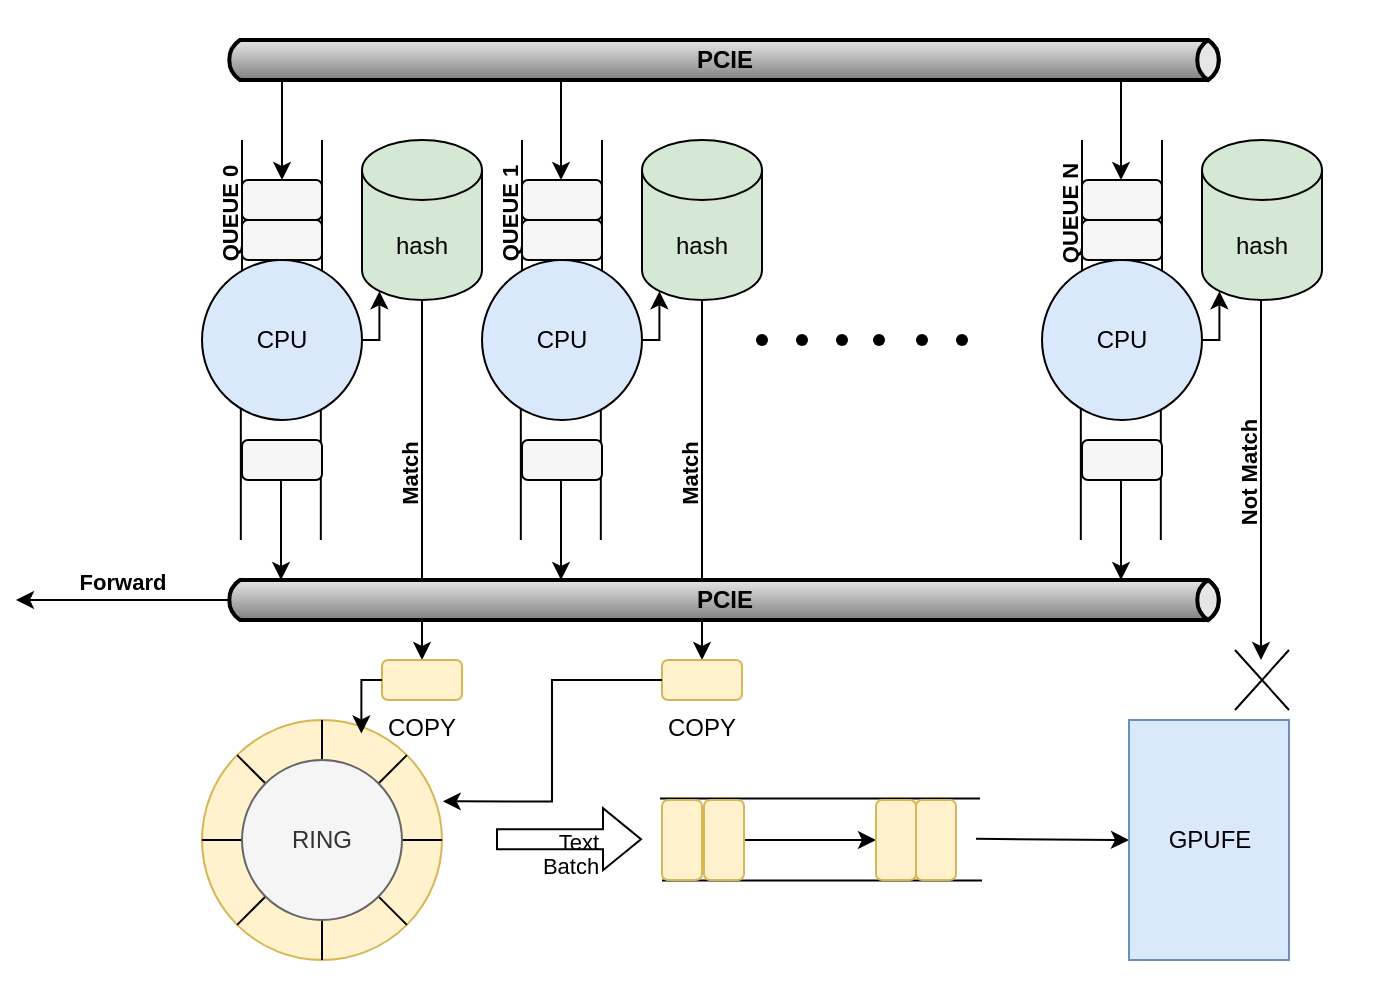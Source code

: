 <mxfile version="24.2.1" type="github">
  <diagram name="第 1 页" id="BEPfm012HWBrJYS6_Jwx">
    <mxGraphModel dx="1018" dy="604" grid="1" gridSize="10" guides="1" tooltips="1" connect="1" arrows="1" fold="1" page="1" pageScale="1" pageWidth="827" pageHeight="1169" math="0" shadow="0">
      <root>
        <mxCell id="0" />
        <mxCell id="1" parent="0" />
        <mxCell id="N_4I8nsSTLlN8Ah7Skwj-37" value="" style="group" vertex="1" connectable="0" parent="1">
          <mxGeometry x="80" y="160" width="640" height="500" as="geometry" />
        </mxCell>
        <mxCell id="N_4I8nsSTLlN8Ah7Skwj-24" value="" style="rounded=0;whiteSpace=wrap;html=1;labelBackgroundColor=none;strokeColor=none;" vertex="1" parent="N_4I8nsSTLlN8Ah7Skwj-37">
          <mxGeometry width="640" height="500" as="geometry" />
        </mxCell>
        <mxCell id="gLAG2rnR0S7_-1BWrFD4-77" value="Match" style="edgeStyle=orthogonalEdgeStyle;rounded=0;orthogonalLoop=1;jettySize=auto;html=1;exitX=0.5;exitY=1;exitDx=0;exitDy=0;exitPerimeter=0;entryX=0.5;entryY=0;entryDx=0;entryDy=0;labelBackgroundColor=none;fontStyle=1;horizontal=0;verticalAlign=bottom;" parent="N_4I8nsSTLlN8Ah7Skwj-37" source="gLAG2rnR0S7_-1BWrFD4-24" target="gLAG2rnR0S7_-1BWrFD4-75" edge="1">
          <mxGeometry relative="1" as="geometry" />
        </mxCell>
        <mxCell id="gLAG2rnR0S7_-1BWrFD4-24" value="hash" style="shape=cylinder3;whiteSpace=wrap;html=1;boundedLbl=1;backgroundOutline=1;size=15;fillColor=#d5e8d4;strokeColor=#000000;labelBackgroundColor=none;" parent="N_4I8nsSTLlN8Ah7Skwj-37" vertex="1">
          <mxGeometry x="133" y="70" width="60" height="80" as="geometry" />
        </mxCell>
        <mxCell id="gLAG2rnR0S7_-1BWrFD4-42" value="QUEUE 0" style="endArrow=none;html=1;rounded=0;horizontal=0;verticalAlign=bottom;fontStyle=1;labelBackgroundColor=none;strokeColor=#000000;" parent="N_4I8nsSTLlN8Ah7Skwj-37" edge="1">
          <mxGeometry width="50" height="50" relative="1" as="geometry">
            <mxPoint x="73" y="150" as="sourcePoint" />
            <mxPoint x="73" y="70" as="targetPoint" />
          </mxGeometry>
        </mxCell>
        <mxCell id="gLAG2rnR0S7_-1BWrFD4-43" value="" style="endArrow=none;html=1;rounded=0;labelBackgroundColor=none;strokeColor=#000000;" parent="N_4I8nsSTLlN8Ah7Skwj-37" edge="1">
          <mxGeometry width="50" height="50" relative="1" as="geometry">
            <mxPoint x="113" y="150" as="sourcePoint" />
            <mxPoint x="113" y="70" as="targetPoint" />
          </mxGeometry>
        </mxCell>
        <mxCell id="gLAG2rnR0S7_-1BWrFD4-44" value="" style="endArrow=none;html=1;rounded=0;labelBackgroundColor=none;strokeColor=#000000;" parent="N_4I8nsSTLlN8Ah7Skwj-37" edge="1">
          <mxGeometry width="50" height="50" relative="1" as="geometry">
            <mxPoint x="72.41" y="270" as="sourcePoint" />
            <mxPoint x="72.41" y="190" as="targetPoint" />
          </mxGeometry>
        </mxCell>
        <mxCell id="gLAG2rnR0S7_-1BWrFD4-45" value="" style="endArrow=none;html=1;rounded=0;labelBackgroundColor=none;strokeColor=#000000;" parent="N_4I8nsSTLlN8Ah7Skwj-37" edge="1">
          <mxGeometry width="50" height="50" relative="1" as="geometry">
            <mxPoint x="112.41" y="270" as="sourcePoint" />
            <mxPoint x="112.41" y="190" as="targetPoint" />
          </mxGeometry>
        </mxCell>
        <mxCell id="gLAG2rnR0S7_-1BWrFD4-46" value="CPU" style="ellipse;whiteSpace=wrap;html=1;aspect=fixed;fillColor=#dae8fc;strokeColor=#000000;labelBackgroundColor=none;" parent="N_4I8nsSTLlN8Ah7Skwj-37" vertex="1">
          <mxGeometry x="53" y="130" width="80" height="80" as="geometry" />
        </mxCell>
        <mxCell id="gLAG2rnR0S7_-1BWrFD4-47" value="" style="rounded=1;whiteSpace=wrap;html=1;fillColor=#f5f5f5;fontColor=#333333;strokeColor=#000000;labelBackgroundColor=none;" parent="N_4I8nsSTLlN8Ah7Skwj-37" vertex="1">
          <mxGeometry x="73" y="220" width="40" height="20" as="geometry" />
        </mxCell>
        <mxCell id="gLAG2rnR0S7_-1BWrFD4-48" value="" style="rounded=1;whiteSpace=wrap;html=1;fillColor=#f5f5f5;fontColor=#333333;strokeColor=#000000;labelBackgroundColor=none;" parent="N_4I8nsSTLlN8Ah7Skwj-37" vertex="1">
          <mxGeometry x="73" y="110" width="40" height="20" as="geometry" />
        </mxCell>
        <mxCell id="gLAG2rnR0S7_-1BWrFD4-49" value="" style="rounded=1;whiteSpace=wrap;html=1;fillColor=#f5f5f5;fontColor=#333333;strokeColor=#000000;labelBackgroundColor=none;" parent="N_4I8nsSTLlN8Ah7Skwj-37" vertex="1">
          <mxGeometry x="73" y="90" width="40" height="20" as="geometry" />
        </mxCell>
        <mxCell id="gLAG2rnR0S7_-1BWrFD4-50" style="edgeStyle=orthogonalEdgeStyle;rounded=0;orthogonalLoop=1;jettySize=auto;html=1;exitX=1;exitY=0.5;exitDx=0;exitDy=0;entryX=0.145;entryY=1;entryDx=0;entryDy=-4.35;entryPerimeter=0;labelBackgroundColor=none;strokeColor=#000000;" parent="N_4I8nsSTLlN8Ah7Skwj-37" source="gLAG2rnR0S7_-1BWrFD4-46" target="gLAG2rnR0S7_-1BWrFD4-24" edge="1">
          <mxGeometry relative="1" as="geometry" />
        </mxCell>
        <mxCell id="gLAG2rnR0S7_-1BWrFD4-51" value="" style="ellipse;whiteSpace=wrap;html=1;aspect=fixed;fillColor=#fff2cc;strokeColor=#d6b656;labelBackgroundColor=none;" parent="N_4I8nsSTLlN8Ah7Skwj-37" vertex="1">
          <mxGeometry x="53" y="360" width="120" height="120" as="geometry" />
        </mxCell>
        <mxCell id="gLAG2rnR0S7_-1BWrFD4-52" value="" style="endArrow=none;html=1;rounded=0;exitX=0;exitY=0;exitDx=0;exitDy=0;entryX=1;entryY=1;entryDx=0;entryDy=0;labelBackgroundColor=none;" parent="N_4I8nsSTLlN8Ah7Skwj-37" source="gLAG2rnR0S7_-1BWrFD4-51" target="gLAG2rnR0S7_-1BWrFD4-51" edge="1">
          <mxGeometry width="50" height="50" relative="1" as="geometry">
            <mxPoint x="214.5" y="250" as="sourcePoint" />
            <mxPoint x="264.5" y="200" as="targetPoint" />
          </mxGeometry>
        </mxCell>
        <mxCell id="gLAG2rnR0S7_-1BWrFD4-53" value="" style="endArrow=none;html=1;rounded=0;exitX=0;exitY=0.5;exitDx=0;exitDy=0;entryX=1;entryY=0.5;entryDx=0;entryDy=0;labelBackgroundColor=none;" parent="N_4I8nsSTLlN8Ah7Skwj-37" source="gLAG2rnR0S7_-1BWrFD4-51" target="gLAG2rnR0S7_-1BWrFD4-51" edge="1">
          <mxGeometry width="50" height="50" relative="1" as="geometry">
            <mxPoint x="224.5" y="260" as="sourcePoint" />
            <mxPoint x="274.5" y="210" as="targetPoint" />
          </mxGeometry>
        </mxCell>
        <mxCell id="gLAG2rnR0S7_-1BWrFD4-54" value="" style="endArrow=none;html=1;rounded=0;exitX=0.5;exitY=0;exitDx=0;exitDy=0;entryX=0.5;entryY=1;entryDx=0;entryDy=0;labelBackgroundColor=none;" parent="N_4I8nsSTLlN8Ah7Skwj-37" source="gLAG2rnR0S7_-1BWrFD4-51" target="gLAG2rnR0S7_-1BWrFD4-51" edge="1">
          <mxGeometry width="50" height="50" relative="1" as="geometry">
            <mxPoint x="224.5" y="260" as="sourcePoint" />
            <mxPoint x="274.5" y="210" as="targetPoint" />
          </mxGeometry>
        </mxCell>
        <mxCell id="gLAG2rnR0S7_-1BWrFD4-55" value="" style="endArrow=none;html=1;rounded=0;exitX=1;exitY=0;exitDx=0;exitDy=0;entryX=0;entryY=1;entryDx=0;entryDy=0;labelBackgroundColor=none;" parent="N_4I8nsSTLlN8Ah7Skwj-37" source="gLAG2rnR0S7_-1BWrFD4-51" target="gLAG2rnR0S7_-1BWrFD4-51" edge="1">
          <mxGeometry width="50" height="50" relative="1" as="geometry">
            <mxPoint x="234.5" y="270" as="sourcePoint" />
            <mxPoint x="284.5" y="220" as="targetPoint" />
          </mxGeometry>
        </mxCell>
        <mxCell id="gLAG2rnR0S7_-1BWrFD4-56" value="RING" style="ellipse;whiteSpace=wrap;html=1;aspect=fixed;fillColor=#f5f5f5;fontColor=#333333;strokeColor=#666666;labelBackgroundColor=none;" parent="N_4I8nsSTLlN8Ah7Skwj-37" vertex="1">
          <mxGeometry x="73" y="380" width="80" height="80" as="geometry" />
        </mxCell>
        <mxCell id="gLAG2rnR0S7_-1BWrFD4-75" value="COPY" style="rounded=1;whiteSpace=wrap;html=1;fillColor=#fff2cc;strokeColor=#d6b656;labelBackgroundColor=none;verticalAlign=top;labelPosition=center;verticalLabelPosition=bottom;align=center;" parent="N_4I8nsSTLlN8Ah7Skwj-37" vertex="1">
          <mxGeometry x="143" y="330" width="40" height="20" as="geometry" />
        </mxCell>
        <mxCell id="gLAG2rnR0S7_-1BWrFD4-139" style="edgeStyle=orthogonalEdgeStyle;rounded=0;orthogonalLoop=1;jettySize=auto;html=1;exitX=0.5;exitY=1;exitDx=0;exitDy=0;exitPerimeter=0;labelBackgroundColor=none;" parent="N_4I8nsSTLlN8Ah7Skwj-37" source="gLAG2rnR0S7_-1BWrFD4-140" edge="1">
          <mxGeometry relative="1" as="geometry">
            <mxPoint x="303" y="350" as="targetPoint" />
          </mxGeometry>
        </mxCell>
        <mxCell id="gLAG2rnR0S7_-1BWrFD4-78" value="hash" style="shape=cylinder3;whiteSpace=wrap;html=1;boundedLbl=1;backgroundOutline=1;size=15;fillColor=#d5e8d4;strokeColor=#000000;labelBackgroundColor=none;" parent="N_4I8nsSTLlN8Ah7Skwj-37" vertex="1">
          <mxGeometry x="273" y="70" width="60" height="80" as="geometry" />
        </mxCell>
        <mxCell id="gLAG2rnR0S7_-1BWrFD4-79" value="&lt;span style=&quot;color: rgb(0, 0, 0); font-family: Helvetica; font-size: 11px; font-variant-ligatures: normal; font-variant-caps: normal; letter-spacing: normal; orphans: 2; text-align: center; text-indent: 0px; text-transform: none; widows: 2; word-spacing: 0px; -webkit-text-stroke-width: 0px; white-space: nowrap; text-decoration-thickness: initial; text-decoration-style: initial; text-decoration-color: initial; float: none; display: inline !important;&quot;&gt;QUEUE 1&lt;/span&gt;" style="endArrow=none;html=1;rounded=0;horizontal=0;labelBackgroundColor=none;fontStyle=1;verticalAlign=bottom;strokeColor=#000000;" parent="N_4I8nsSTLlN8Ah7Skwj-37" edge="1">
          <mxGeometry width="50" height="50" relative="1" as="geometry">
            <mxPoint x="213" y="150" as="sourcePoint" />
            <mxPoint x="213" y="70" as="targetPoint" />
          </mxGeometry>
        </mxCell>
        <mxCell id="gLAG2rnR0S7_-1BWrFD4-80" value="" style="endArrow=none;html=1;rounded=0;labelBackgroundColor=none;strokeColor=#000000;" parent="N_4I8nsSTLlN8Ah7Skwj-37" edge="1">
          <mxGeometry width="50" height="50" relative="1" as="geometry">
            <mxPoint x="253" y="150" as="sourcePoint" />
            <mxPoint x="253" y="70" as="targetPoint" />
          </mxGeometry>
        </mxCell>
        <mxCell id="gLAG2rnR0S7_-1BWrFD4-81" value="" style="endArrow=none;html=1;rounded=0;labelBackgroundColor=none;strokeColor=#000000;" parent="N_4I8nsSTLlN8Ah7Skwj-37" edge="1">
          <mxGeometry width="50" height="50" relative="1" as="geometry">
            <mxPoint x="212.41" y="270" as="sourcePoint" />
            <mxPoint x="212.41" y="190" as="targetPoint" />
          </mxGeometry>
        </mxCell>
        <mxCell id="gLAG2rnR0S7_-1BWrFD4-82" value="" style="endArrow=none;html=1;rounded=0;labelBackgroundColor=none;strokeColor=#000000;" parent="N_4I8nsSTLlN8Ah7Skwj-37" edge="1">
          <mxGeometry width="50" height="50" relative="1" as="geometry">
            <mxPoint x="252.41" y="270" as="sourcePoint" />
            <mxPoint x="252.41" y="190" as="targetPoint" />
          </mxGeometry>
        </mxCell>
        <mxCell id="gLAG2rnR0S7_-1BWrFD4-83" value="CPU" style="ellipse;whiteSpace=wrap;html=1;aspect=fixed;fillColor=#dae8fc;strokeColor=#000000;labelBackgroundColor=none;" parent="N_4I8nsSTLlN8Ah7Skwj-37" vertex="1">
          <mxGeometry x="193" y="130" width="80" height="80" as="geometry" />
        </mxCell>
        <mxCell id="gLAG2rnR0S7_-1BWrFD4-84" value="" style="rounded=1;whiteSpace=wrap;html=1;fillColor=#f5f5f5;fontColor=#333333;strokeColor=#000000;labelBackgroundColor=none;" parent="N_4I8nsSTLlN8Ah7Skwj-37" vertex="1">
          <mxGeometry x="213" y="220" width="40" height="20" as="geometry" />
        </mxCell>
        <mxCell id="gLAG2rnR0S7_-1BWrFD4-85" value="" style="rounded=1;whiteSpace=wrap;html=1;fillColor=#f5f5f5;fontColor=#333333;strokeColor=#000000;labelBackgroundColor=none;" parent="N_4I8nsSTLlN8Ah7Skwj-37" vertex="1">
          <mxGeometry x="213" y="110" width="40" height="20" as="geometry" />
        </mxCell>
        <mxCell id="gLAG2rnR0S7_-1BWrFD4-86" value="" style="rounded=1;whiteSpace=wrap;html=1;fillColor=#f5f5f5;fontColor=#333333;strokeColor=#000000;labelBackgroundColor=none;" parent="N_4I8nsSTLlN8Ah7Skwj-37" vertex="1">
          <mxGeometry x="213" y="90" width="40" height="20" as="geometry" />
        </mxCell>
        <mxCell id="gLAG2rnR0S7_-1BWrFD4-87" style="edgeStyle=orthogonalEdgeStyle;rounded=0;orthogonalLoop=1;jettySize=auto;html=1;exitX=1;exitY=0.5;exitDx=0;exitDy=0;entryX=0.145;entryY=1;entryDx=0;entryDy=-4.35;entryPerimeter=0;labelBackgroundColor=none;strokeColor=#000000;" parent="N_4I8nsSTLlN8Ah7Skwj-37" source="gLAG2rnR0S7_-1BWrFD4-83" target="gLAG2rnR0S7_-1BWrFD4-78" edge="1">
          <mxGeometry relative="1" as="geometry" />
        </mxCell>
        <mxCell id="gLAG2rnR0S7_-1BWrFD4-109" value="hash" style="shape=cylinder3;whiteSpace=wrap;html=1;boundedLbl=1;backgroundOutline=1;size=15;fillColor=#d5e8d4;strokeColor=#000000;labelBackgroundColor=none;" parent="N_4I8nsSTLlN8Ah7Skwj-37" vertex="1">
          <mxGeometry x="553" y="70" width="60" height="80" as="geometry" />
        </mxCell>
        <mxCell id="gLAG2rnR0S7_-1BWrFD4-110" value="&lt;span style=&quot;color: rgb(0, 0, 0); font-family: Helvetica; font-size: 11px; font-style: normal; font-variant-ligatures: normal; font-variant-caps: normal; letter-spacing: normal; orphans: 2; text-align: center; text-indent: 0px; text-transform: none; widows: 2; word-spacing: 0px; -webkit-text-stroke-width: 0px; white-space: nowrap; text-decoration-thickness: initial; text-decoration-style: initial; text-decoration-color: initial; float: none; display: inline !important;&quot;&gt;QUEUE N&lt;/span&gt;" style="endArrow=none;html=1;rounded=0;horizontal=0;fontStyle=1;verticalAlign=bottom;labelBackgroundColor=none;strokeColor=#000000;" parent="N_4I8nsSTLlN8Ah7Skwj-37" edge="1">
          <mxGeometry width="50" height="50" relative="1" as="geometry">
            <mxPoint x="493" y="150" as="sourcePoint" />
            <mxPoint x="493" y="70" as="targetPoint" />
          </mxGeometry>
        </mxCell>
        <mxCell id="gLAG2rnR0S7_-1BWrFD4-111" value="" style="endArrow=none;html=1;rounded=0;labelBackgroundColor=none;strokeColor=#000000;" parent="N_4I8nsSTLlN8Ah7Skwj-37" edge="1">
          <mxGeometry width="50" height="50" relative="1" as="geometry">
            <mxPoint x="533" y="150" as="sourcePoint" />
            <mxPoint x="533" y="70" as="targetPoint" />
          </mxGeometry>
        </mxCell>
        <mxCell id="gLAG2rnR0S7_-1BWrFD4-112" value="" style="endArrow=none;html=1;rounded=0;labelBackgroundColor=none;strokeColor=#000000;" parent="N_4I8nsSTLlN8Ah7Skwj-37" edge="1">
          <mxGeometry width="50" height="50" relative="1" as="geometry">
            <mxPoint x="492.41" y="270" as="sourcePoint" />
            <mxPoint x="492.41" y="190" as="targetPoint" />
          </mxGeometry>
        </mxCell>
        <mxCell id="gLAG2rnR0S7_-1BWrFD4-113" value="" style="endArrow=none;html=1;rounded=0;labelBackgroundColor=none;strokeColor=#000000;" parent="N_4I8nsSTLlN8Ah7Skwj-37" edge="1">
          <mxGeometry width="50" height="50" relative="1" as="geometry">
            <mxPoint x="532.41" y="270" as="sourcePoint" />
            <mxPoint x="532.41" y="190" as="targetPoint" />
          </mxGeometry>
        </mxCell>
        <mxCell id="gLAG2rnR0S7_-1BWrFD4-114" value="CPU" style="ellipse;whiteSpace=wrap;html=1;aspect=fixed;fillColor=#dae8fc;strokeColor=#000000;labelBackgroundColor=none;" parent="N_4I8nsSTLlN8Ah7Skwj-37" vertex="1">
          <mxGeometry x="473" y="130" width="80" height="80" as="geometry" />
        </mxCell>
        <mxCell id="gLAG2rnR0S7_-1BWrFD4-115" value="" style="rounded=1;whiteSpace=wrap;html=1;fillColor=#f5f5f5;fontColor=#333333;strokeColor=#000000;labelBackgroundColor=none;" parent="N_4I8nsSTLlN8Ah7Skwj-37" vertex="1">
          <mxGeometry x="493" y="220" width="40" height="20" as="geometry" />
        </mxCell>
        <mxCell id="gLAG2rnR0S7_-1BWrFD4-116" value="" style="rounded=1;whiteSpace=wrap;html=1;fillColor=#f5f5f5;fontColor=#333333;strokeColor=#000000;labelBackgroundColor=none;" parent="N_4I8nsSTLlN8Ah7Skwj-37" vertex="1">
          <mxGeometry x="493" y="110" width="40" height="20" as="geometry" />
        </mxCell>
        <mxCell id="gLAG2rnR0S7_-1BWrFD4-117" value="" style="rounded=1;whiteSpace=wrap;html=1;fillColor=#f5f5f5;fontColor=#333333;strokeColor=#000000;labelBackgroundColor=none;" parent="N_4I8nsSTLlN8Ah7Skwj-37" vertex="1">
          <mxGeometry x="493" y="90" width="40" height="20" as="geometry" />
        </mxCell>
        <mxCell id="gLAG2rnR0S7_-1BWrFD4-118" style="edgeStyle=orthogonalEdgeStyle;rounded=0;orthogonalLoop=1;jettySize=auto;html=1;exitX=1;exitY=0.5;exitDx=0;exitDy=0;entryX=0.145;entryY=1;entryDx=0;entryDy=-4.35;entryPerimeter=0;labelBackgroundColor=none;strokeColor=#000000;" parent="N_4I8nsSTLlN8Ah7Skwj-37" source="gLAG2rnR0S7_-1BWrFD4-114" target="gLAG2rnR0S7_-1BWrFD4-109" edge="1">
          <mxGeometry relative="1" as="geometry" />
        </mxCell>
        <mxCell id="gLAG2rnR0S7_-1BWrFD4-119" value="" style="group;labelBackgroundColor=none;strokeColor=none;" parent="N_4I8nsSTLlN8Ah7Skwj-37" vertex="1" connectable="0">
          <mxGeometry x="323" y="160" width="120" height="20" as="geometry" />
        </mxCell>
        <mxCell id="gLAG2rnR0S7_-1BWrFD4-120" value="" style="shape=waypoint;sketch=0;fillStyle=solid;size=6;pointerEvents=1;points=[];fillColor=none;resizable=0;rotatable=0;perimeter=centerPerimeter;snapToPoint=1;labelBackgroundColor=none;strokeColor=#000000;" parent="gLAG2rnR0S7_-1BWrFD4-119" vertex="1">
          <mxGeometry x="20" width="20" height="20" as="geometry" />
        </mxCell>
        <mxCell id="gLAG2rnR0S7_-1BWrFD4-121" value="" style="shape=waypoint;sketch=0;fillStyle=solid;size=6;pointerEvents=1;points=[];fillColor=none;resizable=0;rotatable=0;perimeter=centerPerimeter;snapToPoint=1;labelBackgroundColor=none;strokeColor=#000000;" parent="gLAG2rnR0S7_-1BWrFD4-119" vertex="1">
          <mxGeometry x="40" width="20" height="20" as="geometry" />
        </mxCell>
        <mxCell id="gLAG2rnR0S7_-1BWrFD4-122" value="" style="shape=waypoint;sketch=0;fillStyle=solid;size=6;pointerEvents=1;points=[];fillColor=none;resizable=0;rotatable=0;perimeter=centerPerimeter;snapToPoint=1;labelBackgroundColor=none;strokeColor=#000000;" parent="gLAG2rnR0S7_-1BWrFD4-119" vertex="1">
          <mxGeometry x="58.5" width="20" height="20" as="geometry" />
        </mxCell>
        <mxCell id="gLAG2rnR0S7_-1BWrFD4-123" value="" style="shape=waypoint;sketch=0;fillStyle=solid;size=6;pointerEvents=1;points=[];fillColor=none;resizable=0;rotatable=0;perimeter=centerPerimeter;snapToPoint=1;labelBackgroundColor=none;strokeColor=#000000;" parent="gLAG2rnR0S7_-1BWrFD4-119" vertex="1">
          <mxGeometry x="80" width="20" height="20" as="geometry" />
        </mxCell>
        <mxCell id="gLAG2rnR0S7_-1BWrFD4-124" value="" style="shape=waypoint;sketch=0;fillStyle=solid;size=6;pointerEvents=1;points=[];fillColor=none;resizable=0;rotatable=0;perimeter=centerPerimeter;snapToPoint=1;labelBackgroundColor=none;strokeColor=#000000;" parent="gLAG2rnR0S7_-1BWrFD4-119" vertex="1">
          <mxGeometry x="100" width="20" height="20" as="geometry" />
        </mxCell>
        <mxCell id="gLAG2rnR0S7_-1BWrFD4-125" value="" style="shape=waypoint;sketch=0;fillStyle=solid;size=6;pointerEvents=1;points=[];fillColor=none;resizable=0;rotatable=0;perimeter=centerPerimeter;snapToPoint=1;labelBackgroundColor=none;strokeColor=#000000;" parent="gLAG2rnR0S7_-1BWrFD4-119" vertex="1">
          <mxGeometry width="20" height="20" as="geometry" />
        </mxCell>
        <mxCell id="gLAG2rnR0S7_-1BWrFD4-130" value="" style="endArrow=classic;html=1;rounded=0;entryX=0.5;entryY=0;entryDx=0;entryDy=0;labelBackgroundColor=none;" parent="N_4I8nsSTLlN8Ah7Skwj-37" target="gLAG2rnR0S7_-1BWrFD4-49" edge="1">
          <mxGeometry width="50" height="50" relative="1" as="geometry">
            <mxPoint x="93" y="40" as="sourcePoint" />
            <mxPoint x="440" y="160" as="targetPoint" />
          </mxGeometry>
        </mxCell>
        <mxCell id="gLAG2rnR0S7_-1BWrFD4-132" value="" style="endArrow=classic;html=1;rounded=0;entryX=0.5;entryY=0;entryDx=0;entryDy=0;labelBackgroundColor=none;" parent="N_4I8nsSTLlN8Ah7Skwj-37" edge="1">
          <mxGeometry width="50" height="50" relative="1" as="geometry">
            <mxPoint x="232.5" y="40" as="sourcePoint" />
            <mxPoint x="232.5" y="90" as="targetPoint" />
          </mxGeometry>
        </mxCell>
        <mxCell id="gLAG2rnR0S7_-1BWrFD4-133" value="" style="endArrow=classic;html=1;rounded=0;entryX=0.5;entryY=0;entryDx=0;entryDy=0;labelBackgroundColor=none;" parent="N_4I8nsSTLlN8Ah7Skwj-37" edge="1">
          <mxGeometry width="50" height="50" relative="1" as="geometry">
            <mxPoint x="512.5" y="40" as="sourcePoint" />
            <mxPoint x="512.5" y="90" as="targetPoint" />
          </mxGeometry>
        </mxCell>
        <mxCell id="gLAG2rnR0S7_-1BWrFD4-135" value="" style="endArrow=classic;html=1;rounded=0;entryX=0.5;entryY=0;entryDx=0;entryDy=0;labelBackgroundColor=none;" parent="N_4I8nsSTLlN8Ah7Skwj-37" edge="1">
          <mxGeometry width="50" height="50" relative="1" as="geometry">
            <mxPoint x="92.5" y="240" as="sourcePoint" />
            <mxPoint x="92.5" y="290" as="targetPoint" />
          </mxGeometry>
        </mxCell>
        <mxCell id="gLAG2rnR0S7_-1BWrFD4-136" value="" style="endArrow=classic;html=1;rounded=0;entryX=0.5;entryY=0;entryDx=0;entryDy=0;labelBackgroundColor=none;" parent="N_4I8nsSTLlN8Ah7Skwj-37" edge="1">
          <mxGeometry width="50" height="50" relative="1" as="geometry">
            <mxPoint x="232.5" y="240" as="sourcePoint" />
            <mxPoint x="232.5" y="290" as="targetPoint" />
          </mxGeometry>
        </mxCell>
        <mxCell id="gLAG2rnR0S7_-1BWrFD4-137" value="" style="endArrow=classic;html=1;rounded=0;entryX=0.5;entryY=0;entryDx=0;entryDy=0;labelBackgroundColor=none;" parent="N_4I8nsSTLlN8Ah7Skwj-37" edge="1">
          <mxGeometry width="50" height="50" relative="1" as="geometry">
            <mxPoint x="512.5" y="240" as="sourcePoint" />
            <mxPoint x="512.5" y="290" as="targetPoint" />
          </mxGeometry>
        </mxCell>
        <mxCell id="gLAG2rnR0S7_-1BWrFD4-142" value="Match" style="edgeStyle=orthogonalEdgeStyle;rounded=0;orthogonalLoop=1;jettySize=auto;html=1;exitX=0.5;exitY=1;exitDx=0;exitDy=0;exitPerimeter=0;labelBackgroundColor=none;fontStyle=1;horizontal=0;verticalAlign=bottom;" parent="N_4I8nsSTLlN8Ah7Skwj-37" source="gLAG2rnR0S7_-1BWrFD4-78" target="gLAG2rnR0S7_-1BWrFD4-140" edge="1">
          <mxGeometry relative="1" as="geometry">
            <mxPoint x="303" y="310" as="targetPoint" />
            <mxPoint x="303" y="150" as="sourcePoint" />
          </mxGeometry>
        </mxCell>
        <mxCell id="gLAG2rnR0S7_-1BWrFD4-140" value="COPY" style="rounded=1;whiteSpace=wrap;html=1;fillColor=#fff2cc;strokeColor=#d6b656;labelBackgroundColor=none;labelPosition=center;verticalLabelPosition=bottom;align=center;verticalAlign=top;" parent="N_4I8nsSTLlN8Ah7Skwj-37" vertex="1">
          <mxGeometry x="283" y="330" width="40" height="20" as="geometry" />
        </mxCell>
        <mxCell id="gLAG2rnR0S7_-1BWrFD4-146" style="edgeStyle=orthogonalEdgeStyle;rounded=0;orthogonalLoop=1;jettySize=auto;html=1;exitX=0;exitY=0.5;exitDx=0;exitDy=0;entryX=0.664;entryY=0.056;entryDx=0;entryDy=0;entryPerimeter=0;labelBackgroundColor=none;" parent="N_4I8nsSTLlN8Ah7Skwj-37" source="gLAG2rnR0S7_-1BWrFD4-75" target="gLAG2rnR0S7_-1BWrFD4-51" edge="1">
          <mxGeometry relative="1" as="geometry" />
        </mxCell>
        <mxCell id="gLAG2rnR0S7_-1BWrFD4-148" style="edgeStyle=orthogonalEdgeStyle;rounded=0;orthogonalLoop=1;jettySize=auto;html=1;exitX=0;exitY=0.5;exitDx=0;exitDy=0;entryX=1.003;entryY=0.339;entryDx=0;entryDy=0;entryPerimeter=0;labelBackgroundColor=none;" parent="N_4I8nsSTLlN8Ah7Skwj-37" source="gLAG2rnR0S7_-1BWrFD4-140" target="gLAG2rnR0S7_-1BWrFD4-51" edge="1">
          <mxGeometry relative="1" as="geometry" />
        </mxCell>
        <mxCell id="gLAG2rnR0S7_-1BWrFD4-150" value="" style="endArrow=none;html=1;rounded=0;labelBackgroundColor=none;" parent="N_4I8nsSTLlN8Ah7Skwj-37" edge="1">
          <mxGeometry width="50" height="50" relative="1" as="geometry">
            <mxPoint x="282" y="399.29" as="sourcePoint" />
            <mxPoint x="442" y="399.29" as="targetPoint" />
          </mxGeometry>
        </mxCell>
        <mxCell id="gLAG2rnR0S7_-1BWrFD4-151" value="" style="endArrow=none;html=1;rounded=0;labelBackgroundColor=none;" parent="N_4I8nsSTLlN8Ah7Skwj-37" edge="1">
          <mxGeometry width="50" height="50" relative="1" as="geometry">
            <mxPoint x="283" y="440.29" as="sourcePoint" />
            <mxPoint x="443" y="440.29" as="targetPoint" />
          </mxGeometry>
        </mxCell>
        <mxCell id="N_4I8nsSTLlN8Ah7Skwj-22" style="edgeStyle=orthogonalEdgeStyle;rounded=0;orthogonalLoop=1;jettySize=auto;html=1;exitX=0.5;exitY=0;exitDx=0;exitDy=0;entryX=0.5;entryY=1;entryDx=0;entryDy=0;labelBackgroundColor=none;" edge="1" parent="N_4I8nsSTLlN8Ah7Skwj-37" source="gLAG2rnR0S7_-1BWrFD4-160" target="gLAG2rnR0S7_-1BWrFD4-161">
          <mxGeometry relative="1" as="geometry" />
        </mxCell>
        <mxCell id="gLAG2rnR0S7_-1BWrFD4-160" value="" style="rounded=1;whiteSpace=wrap;html=1;rotation=90;fillColor=#fff2cc;strokeColor=#d6b656;labelBackgroundColor=none;" parent="N_4I8nsSTLlN8Ah7Skwj-37" vertex="1">
          <mxGeometry x="294" y="410" width="40" height="20" as="geometry" />
        </mxCell>
        <mxCell id="gLAG2rnR0S7_-1BWrFD4-167" value="Batch" style="shape=flexArrow;endArrow=classic;html=1;rounded=0;verticalAlign=top;labelBackgroundColor=none;" parent="N_4I8nsSTLlN8Ah7Skwj-37" edge="1">
          <mxGeometry width="50" height="50" relative="1" as="geometry">
            <mxPoint x="200" y="419.58" as="sourcePoint" />
            <mxPoint x="273" y="419.58" as="targetPoint" />
          </mxGeometry>
        </mxCell>
        <mxCell id="N_4I8nsSTLlN8Ah7Skwj-26" value="Text" style="edgeLabel;html=1;align=center;verticalAlign=middle;resizable=0;points=[];labelBackgroundColor=none;" vertex="1" connectable="0" parent="gLAG2rnR0S7_-1BWrFD4-167">
          <mxGeometry x="0.114" y="-1" relative="1" as="geometry">
            <mxPoint as="offset" />
          </mxGeometry>
        </mxCell>
        <mxCell id="gLAG2rnR0S7_-1BWrFD4-161" value="" style="rounded=1;whiteSpace=wrap;html=1;rotation=90;fillColor=#fff2cc;strokeColor=#d6b656;labelBackgroundColor=none;" parent="N_4I8nsSTLlN8Ah7Skwj-37" vertex="1">
          <mxGeometry x="380" y="410" width="40" height="20" as="geometry" />
        </mxCell>
        <mxCell id="gLAG2rnR0S7_-1BWrFD4-162" value="" style="rounded=1;whiteSpace=wrap;html=1;rotation=90;fillColor=#fff2cc;strokeColor=#d6b656;labelBackgroundColor=none;" parent="N_4I8nsSTLlN8Ah7Skwj-37" vertex="1">
          <mxGeometry x="273" y="410" width="40" height="20" as="geometry" />
        </mxCell>
        <mxCell id="gLAG2rnR0S7_-1BWrFD4-163" value="" style="rounded=1;whiteSpace=wrap;html=1;rotation=90;fillColor=#fff2cc;strokeColor=#d6b656;labelBackgroundColor=none;" parent="N_4I8nsSTLlN8Ah7Skwj-37" vertex="1">
          <mxGeometry x="400" y="410" width="40" height="20" as="geometry" />
        </mxCell>
        <mxCell id="gLAG2rnR0S7_-1BWrFD4-169" value="" style="endArrow=classic;html=1;rounded=0;labelBackgroundColor=none;entryX=0;entryY=0.5;entryDx=0;entryDy=0;" parent="N_4I8nsSTLlN8Ah7Skwj-37" edge="1" target="gLAG2rnR0S7_-1BWrFD4-170">
          <mxGeometry width="50" height="50" relative="1" as="geometry">
            <mxPoint x="440" y="419.41" as="sourcePoint" />
            <mxPoint x="480" y="419" as="targetPoint" />
          </mxGeometry>
        </mxCell>
        <mxCell id="gLAG2rnR0S7_-1BWrFD4-170" value="GPUFE" style="rounded=0;whiteSpace=wrap;html=1;labelBackgroundColor=none;fillColor=#dae8fc;strokeColor=#6c8ebf;" parent="N_4I8nsSTLlN8Ah7Skwj-37" vertex="1">
          <mxGeometry x="516.5" y="360" width="80" height="120" as="geometry" />
        </mxCell>
        <mxCell id="N_4I8nsSTLlN8Ah7Skwj-19" value="&lt;font style=&quot;font-size: 12px;&quot;&gt;PCIE&lt;/font&gt;" style="strokeWidth=2;strokeColor=#000000;dashed=0;align=center;html=1;fontSize=12;shape=mxgraph.eip.messageChannel;fontStyle=1;labelBackgroundColor=none;" vertex="1" parent="N_4I8nsSTLlN8Ah7Skwj-37">
          <mxGeometry x="64" y="290" width="500" height="20" as="geometry" />
        </mxCell>
        <mxCell id="N_4I8nsSTLlN8Ah7Skwj-25" value="&lt;font style=&quot;font-size: 12px;&quot;&gt;PCIE&lt;/font&gt;" style="strokeWidth=2;strokeColor=#000000;dashed=0;align=center;html=1;fontSize=12;shape=mxgraph.eip.messageChannel;fontStyle=1;labelBackgroundColor=none;" vertex="1" parent="N_4I8nsSTLlN8Ah7Skwj-37">
          <mxGeometry x="64" y="20" width="500" height="20" as="geometry" />
        </mxCell>
        <mxCell id="N_4I8nsSTLlN8Ah7Skwj-28" value="Not Match" style="edgeStyle=orthogonalEdgeStyle;rounded=0;orthogonalLoop=1;jettySize=auto;html=1;exitX=0.5;exitY=1;exitDx=0;exitDy=0;exitPerimeter=0;labelBackgroundColor=none;fontStyle=1;verticalAlign=bottom;horizontal=0;" edge="1" parent="N_4I8nsSTLlN8Ah7Skwj-37">
          <mxGeometry relative="1" as="geometry">
            <mxPoint x="582.5" y="330" as="targetPoint" />
            <mxPoint x="582.5" y="150" as="sourcePoint" />
          </mxGeometry>
        </mxCell>
        <mxCell id="N_4I8nsSTLlN8Ah7Skwj-33" value="" style="shape=mxgraph.sysml.x;" vertex="1" parent="N_4I8nsSTLlN8Ah7Skwj-37">
          <mxGeometry x="569.5" y="325" width="27" height="30" as="geometry" />
        </mxCell>
        <mxCell id="N_4I8nsSTLlN8Ah7Skwj-23" value="Forward" style="edgeStyle=orthogonalEdgeStyle;rounded=0;orthogonalLoop=1;jettySize=auto;html=1;exitX=0;exitY=0.5;exitDx=2.7;exitDy=0;exitPerimeter=0;horizontal=1;verticalAlign=bottom;labelBackgroundColor=none;fontStyle=1" edge="1" parent="1" source="N_4I8nsSTLlN8Ah7Skwj-19">
          <mxGeometry relative="1" as="geometry">
            <mxPoint x="40" y="460" as="targetPoint" />
          </mxGeometry>
        </mxCell>
      </root>
    </mxGraphModel>
  </diagram>
</mxfile>
